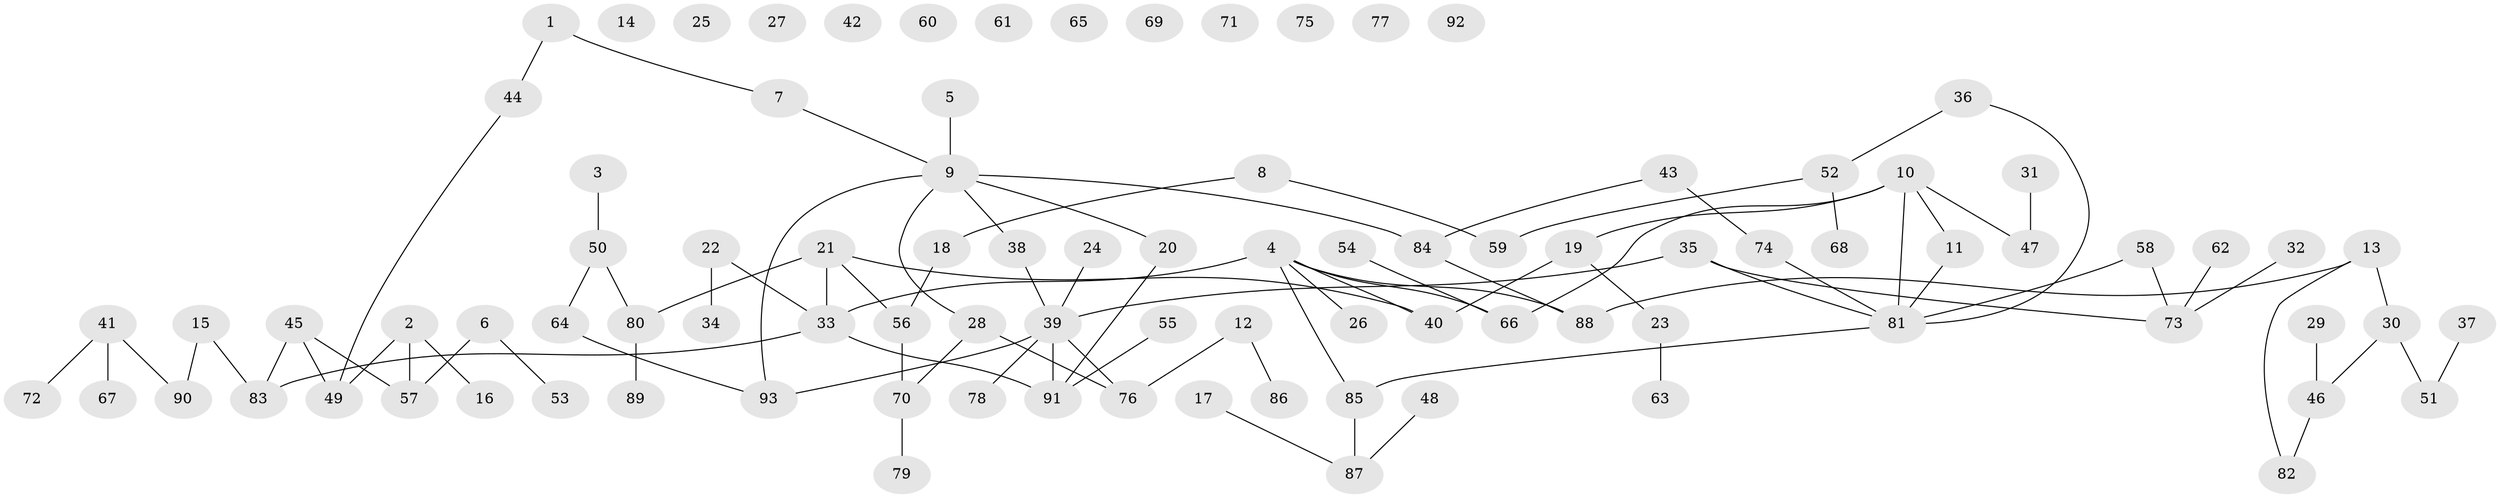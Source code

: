 // coarse degree distribution, {1: 0.4230769230769231, 4: 0.07692307692307693, 6: 0.038461538461538464, 2: 0.2692307692307692, 5: 0.038461538461538464, 7: 0.038461538461538464, 3: 0.07692307692307693, 9: 0.038461538461538464}
// Generated by graph-tools (version 1.1) at 2025/35/03/04/25 23:35:47]
// undirected, 93 vertices, 97 edges
graph export_dot {
  node [color=gray90,style=filled];
  1;
  2;
  3;
  4;
  5;
  6;
  7;
  8;
  9;
  10;
  11;
  12;
  13;
  14;
  15;
  16;
  17;
  18;
  19;
  20;
  21;
  22;
  23;
  24;
  25;
  26;
  27;
  28;
  29;
  30;
  31;
  32;
  33;
  34;
  35;
  36;
  37;
  38;
  39;
  40;
  41;
  42;
  43;
  44;
  45;
  46;
  47;
  48;
  49;
  50;
  51;
  52;
  53;
  54;
  55;
  56;
  57;
  58;
  59;
  60;
  61;
  62;
  63;
  64;
  65;
  66;
  67;
  68;
  69;
  70;
  71;
  72;
  73;
  74;
  75;
  76;
  77;
  78;
  79;
  80;
  81;
  82;
  83;
  84;
  85;
  86;
  87;
  88;
  89;
  90;
  91;
  92;
  93;
  1 -- 7;
  1 -- 44;
  2 -- 16;
  2 -- 49;
  2 -- 57;
  3 -- 50;
  4 -- 26;
  4 -- 33;
  4 -- 40;
  4 -- 66;
  4 -- 85;
  4 -- 88;
  5 -- 9;
  6 -- 53;
  6 -- 57;
  7 -- 9;
  8 -- 18;
  8 -- 59;
  9 -- 20;
  9 -- 28;
  9 -- 38;
  9 -- 84;
  9 -- 93;
  10 -- 11;
  10 -- 19;
  10 -- 47;
  10 -- 66;
  10 -- 81;
  11 -- 81;
  12 -- 76;
  12 -- 86;
  13 -- 30;
  13 -- 82;
  13 -- 88;
  15 -- 83;
  15 -- 90;
  17 -- 87;
  18 -- 56;
  19 -- 23;
  19 -- 40;
  20 -- 91;
  21 -- 33;
  21 -- 40;
  21 -- 56;
  21 -- 80;
  22 -- 33;
  22 -- 34;
  23 -- 63;
  24 -- 39;
  28 -- 70;
  28 -- 76;
  29 -- 46;
  30 -- 46;
  30 -- 51;
  31 -- 47;
  32 -- 73;
  33 -- 83;
  33 -- 91;
  35 -- 39;
  35 -- 73;
  35 -- 81;
  36 -- 52;
  36 -- 81;
  37 -- 51;
  38 -- 39;
  39 -- 76;
  39 -- 78;
  39 -- 91;
  39 -- 93;
  41 -- 67;
  41 -- 72;
  41 -- 90;
  43 -- 74;
  43 -- 84;
  44 -- 49;
  45 -- 49;
  45 -- 57;
  45 -- 83;
  46 -- 82;
  48 -- 87;
  50 -- 64;
  50 -- 80;
  52 -- 59;
  52 -- 68;
  54 -- 66;
  55 -- 91;
  56 -- 70;
  58 -- 73;
  58 -- 81;
  62 -- 73;
  64 -- 93;
  70 -- 79;
  74 -- 81;
  80 -- 89;
  81 -- 85;
  84 -- 88;
  85 -- 87;
}
